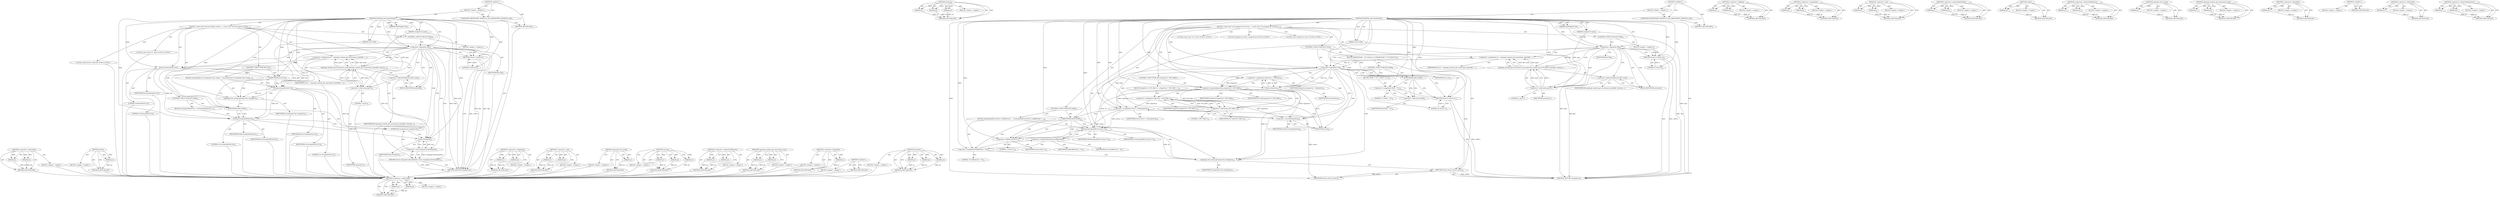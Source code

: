 digraph "memset" {
vulnerable_128 [label=<(METHOD,&lt;operator&gt;.subtraction)>];
vulnerable_129 [label=<(PARAM,p1)>];
vulnerable_130 [label=<(PARAM,p2)>];
vulnerable_131 [label=<(BLOCK,&lt;empty&gt;,&lt;empty&gt;)>];
vulnerable_132 [label=<(METHOD_RETURN,ANY)>];
vulnerable_151 [label=<(METHOD,memcpy)>];
vulnerable_152 [label=<(PARAM,p1)>];
vulnerable_153 [label=<(PARAM,p2)>];
vulnerable_154 [label=<(PARAM,p3)>];
vulnerable_155 [label=<(BLOCK,&lt;empty&gt;,&lt;empty&gt;)>];
vulnerable_156 [label=<(METHOD_RETURN,ANY)>];
vulnerable_6 [label=<(METHOD,&lt;global&gt;)<SUB>1</SUB>>];
vulnerable_7 [label=<(BLOCK,&lt;empty&gt;,&lt;empty&gt;)<SUB>1</SUB>>];
vulnerable_8 [label=<(UNKNOWN,LIBOPENMPT_MODPLUG_API,LIBOPENMPT_MODPLUG_API)<SUB>1</SUB>>];
vulnerable_9 [label=<(METHOD,ModPlug_InstrumentName)<SUB>1</SUB>>];
vulnerable_10 [label=<(PARAM,ModPlugFile* file)<SUB>1</SUB>>];
vulnerable_11 [label=<(PARAM,unsigned int qual)<SUB>1</SUB>>];
vulnerable_12 [label=<(PARAM,char* buff)<SUB>1</SUB>>];
vulnerable_13 [label=<(BLOCK,{
 	const char* str;
	unsigned int retval;
	siz...,{
 	const char* str;
	unsigned int retval;
	siz...)<SUB>2</SUB>>];
vulnerable_14 [label="<(LOCAL,const char* str: char*)<SUB>3</SUB>>"];
vulnerable_15 [label="<(LOCAL,unsigned int retval: unsigned int)<SUB>4</SUB>>"];
vulnerable_16 [label="<(LOCAL,size_t tmpretval: size_t)<SUB>5</SUB>>"];
vulnerable_17 [label=<(CONTROL_STRUCTURE,IF,if (!file))<SUB>6</SUB>>];
vulnerable_18 [label=<(&lt;operator&gt;.logicalNot,!file)<SUB>6</SUB>>];
vulnerable_19 [label=<(IDENTIFIER,file,!file)<SUB>6</SUB>>];
vulnerable_20 [label=<(BLOCK,&lt;empty&gt;,&lt;empty&gt;)<SUB>6</SUB>>];
vulnerable_21 [label=<(RETURN,return 0;,return 0;)<SUB>6</SUB>>];
vulnerable_22 [label=<(LITERAL,0,return 0;)<SUB>6</SUB>>];
vulnerable_23 [label=<(&lt;operator&gt;.assignment,str = openmpt_module_get_instrument_name(file-&gt;...)<SUB>7</SUB>>];
vulnerable_24 [label=<(IDENTIFIER,str,str = openmpt_module_get_instrument_name(file-&gt;...)<SUB>7</SUB>>];
vulnerable_25 [label=<(openmpt_module_get_instrument_name,openmpt_module_get_instrument_name(file-&gt;mod,qu...)<SUB>7</SUB>>];
vulnerable_26 [label=<(&lt;operator&gt;.indirectFieldAccess,file-&gt;mod)<SUB>7</SUB>>];
vulnerable_27 [label=<(IDENTIFIER,file,openmpt_module_get_instrument_name(file-&gt;mod,qu...)<SUB>7</SUB>>];
vulnerable_28 [label=<(FIELD_IDENTIFIER,mod,mod)<SUB>7</SUB>>];
vulnerable_29 [label=<(&lt;operator&gt;.subtraction,qual-1)<SUB>7</SUB>>];
vulnerable_30 [label=<(IDENTIFIER,qual,qual-1)<SUB>7</SUB>>];
vulnerable_31 [label=<(LITERAL,1,qual-1)<SUB>7</SUB>>];
vulnerable_32 [label=<(CONTROL_STRUCTURE,IF,if (!str))<SUB>8</SUB>>];
vulnerable_33 [label=<(&lt;operator&gt;.logicalNot,!str)<SUB>8</SUB>>];
vulnerable_34 [label=<(IDENTIFIER,str,!str)<SUB>8</SUB>>];
vulnerable_35 [label=<(BLOCK,{
		if(buff){
			*buff = '\0';
		}
		return 0;
	},{
		if(buff){
			*buff = '\0';
		}
		return 0;
	})<SUB>8</SUB>>];
vulnerable_36 [label=<(CONTROL_STRUCTURE,IF,if (buff))<SUB>9</SUB>>];
vulnerable_37 [label=<(IDENTIFIER,buff,if (buff))<SUB>9</SUB>>];
vulnerable_38 [label=<(BLOCK,{
			*buff = '\0';
		},{
			*buff = '\0';
		})<SUB>9</SUB>>];
vulnerable_39 [label=<(&lt;operator&gt;.assignment,*buff = '\0')<SUB>10</SUB>>];
vulnerable_40 [label=<(&lt;operator&gt;.indirection,*buff)<SUB>10</SUB>>];
vulnerable_41 [label=<(IDENTIFIER,buff,*buff = '\0')<SUB>10</SUB>>];
vulnerable_42 [label=<(LITERAL,'\0',*buff = '\0')<SUB>10</SUB>>];
vulnerable_43 [label=<(RETURN,return 0;,return 0;)<SUB>12</SUB>>];
vulnerable_44 [label=<(LITERAL,0,return 0;)<SUB>12</SUB>>];
vulnerable_45 [label=<(&lt;operator&gt;.assignment,tmpretval = strlen(str))<SUB>14</SUB>>];
vulnerable_46 [label=<(IDENTIFIER,tmpretval,tmpretval = strlen(str))<SUB>14</SUB>>];
vulnerable_47 [label=<(strlen,strlen(str))<SUB>14</SUB>>];
vulnerable_48 [label=<(IDENTIFIER,str,strlen(str))<SUB>14</SUB>>];
vulnerable_49 [label=<(CONTROL_STRUCTURE,IF,if (tmpretval&gt;=INT_MAX))<SUB>15</SUB>>];
vulnerable_50 [label=<(&lt;operator&gt;.greaterEqualsThan,tmpretval&gt;=INT_MAX)<SUB>15</SUB>>];
vulnerable_51 [label=<(IDENTIFIER,tmpretval,tmpretval&gt;=INT_MAX)<SUB>15</SUB>>];
vulnerable_52 [label=<(IDENTIFIER,INT_MAX,tmpretval&gt;=INT_MAX)<SUB>15</SUB>>];
vulnerable_53 [label=<(BLOCK,{
		tmpretval = INT_MAX-1;
 	},{
		tmpretval = INT_MAX-1;
 	})<SUB>15</SUB>>];
vulnerable_54 [label=<(&lt;operator&gt;.assignment,tmpretval = INT_MAX-1)<SUB>16</SUB>>];
vulnerable_55 [label=<(IDENTIFIER,tmpretval,tmpretval = INT_MAX-1)<SUB>16</SUB>>];
vulnerable_56 [label=<(&lt;operator&gt;.subtraction,INT_MAX-1)<SUB>16</SUB>>];
vulnerable_57 [label=<(IDENTIFIER,INT_MAX,INT_MAX-1)<SUB>16</SUB>>];
vulnerable_58 [label=<(LITERAL,1,INT_MAX-1)<SUB>16</SUB>>];
vulnerable_59 [label=<(&lt;operator&gt;.assignment,retval = (int)tmpretval)<SUB>18</SUB>>];
vulnerable_60 [label=<(IDENTIFIER,retval,retval = (int)tmpretval)<SUB>18</SUB>>];
vulnerable_61 [label=<(&lt;operator&gt;.cast,(int)tmpretval)<SUB>18</SUB>>];
vulnerable_62 [label=<(UNKNOWN,int,int)<SUB>18</SUB>>];
vulnerable_63 [label=<(IDENTIFIER,tmpretval,(int)tmpretval)<SUB>18</SUB>>];
vulnerable_64 [label=<(CONTROL_STRUCTURE,IF,if (buff))<SUB>19</SUB>>];
vulnerable_65 [label=<(IDENTIFIER,buff,if (buff))<SUB>19</SUB>>];
vulnerable_66 [label=<(BLOCK,{
		memcpy(buff,str,retval+1);
		buff[retval] =...,{
		memcpy(buff,str,retval+1);
		buff[retval] =...)<SUB>19</SUB>>];
vulnerable_67 [label=<(memcpy,memcpy(buff,str,retval+1))<SUB>20</SUB>>];
vulnerable_68 [label=<(IDENTIFIER,buff,memcpy(buff,str,retval+1))<SUB>20</SUB>>];
vulnerable_69 [label=<(IDENTIFIER,str,memcpy(buff,str,retval+1))<SUB>20</SUB>>];
vulnerable_70 [label=<(&lt;operator&gt;.addition,retval+1)<SUB>20</SUB>>];
vulnerable_71 [label=<(IDENTIFIER,retval,retval+1)<SUB>20</SUB>>];
vulnerable_72 [label=<(LITERAL,1,retval+1)<SUB>20</SUB>>];
vulnerable_73 [label=<(&lt;operator&gt;.assignment,buff[retval] = '\0')<SUB>21</SUB>>];
vulnerable_74 [label=<(&lt;operator&gt;.indirectIndexAccess,buff[retval])<SUB>21</SUB>>];
vulnerable_75 [label=<(IDENTIFIER,buff,buff[retval] = '\0')<SUB>21</SUB>>];
vulnerable_76 [label=<(IDENTIFIER,retval,buff[retval] = '\0')<SUB>21</SUB>>];
vulnerable_77 [label=<(LITERAL,'\0',buff[retval] = '\0')<SUB>21</SUB>>];
vulnerable_78 [label=<(openmpt_free_string,openmpt_free_string(str))<SUB>23</SUB>>];
vulnerable_79 [label=<(IDENTIFIER,str,openmpt_free_string(str))<SUB>23</SUB>>];
vulnerable_80 [label=<(RETURN,return retval;,return retval;)<SUB>24</SUB>>];
vulnerable_81 [label=<(IDENTIFIER,retval,return retval;)<SUB>24</SUB>>];
vulnerable_82 [label=<(METHOD_RETURN,unsigned int)<SUB>1</SUB>>];
vulnerable_84 [label=<(METHOD_RETURN,ANY)<SUB>1</SUB>>];
vulnerable_157 [label=<(METHOD,&lt;operator&gt;.addition)>];
vulnerable_158 [label=<(PARAM,p1)>];
vulnerable_159 [label=<(PARAM,p2)>];
vulnerable_160 [label=<(BLOCK,&lt;empty&gt;,&lt;empty&gt;)>];
vulnerable_161 [label=<(METHOD_RETURN,ANY)>];
vulnerable_113 [label=<(METHOD,&lt;operator&gt;.assignment)>];
vulnerable_114 [label=<(PARAM,p1)>];
vulnerable_115 [label=<(PARAM,p2)>];
vulnerable_116 [label=<(BLOCK,&lt;empty&gt;,&lt;empty&gt;)>];
vulnerable_117 [label=<(METHOD_RETURN,ANY)>];
vulnerable_146 [label=<(METHOD,&lt;operator&gt;.cast)>];
vulnerable_147 [label=<(PARAM,p1)>];
vulnerable_148 [label=<(PARAM,p2)>];
vulnerable_149 [label=<(BLOCK,&lt;empty&gt;,&lt;empty&gt;)>];
vulnerable_150 [label=<(METHOD_RETURN,ANY)>];
vulnerable_141 [label=<(METHOD,&lt;operator&gt;.greaterEqualsThan)>];
vulnerable_142 [label=<(PARAM,p1)>];
vulnerable_143 [label=<(PARAM,p2)>];
vulnerable_144 [label=<(BLOCK,&lt;empty&gt;,&lt;empty&gt;)>];
vulnerable_145 [label=<(METHOD_RETURN,ANY)>];
vulnerable_137 [label=<(METHOD,strlen)>];
vulnerable_138 [label=<(PARAM,p1)>];
vulnerable_139 [label=<(BLOCK,&lt;empty&gt;,&lt;empty&gt;)>];
vulnerable_140 [label=<(METHOD_RETURN,ANY)>];
vulnerable_123 [label=<(METHOD,&lt;operator&gt;.indirectFieldAccess)>];
vulnerable_124 [label=<(PARAM,p1)>];
vulnerable_125 [label=<(PARAM,p2)>];
vulnerable_126 [label=<(BLOCK,&lt;empty&gt;,&lt;empty&gt;)>];
vulnerable_127 [label=<(METHOD_RETURN,ANY)>];
vulnerable_167 [label=<(METHOD,openmpt_free_string)>];
vulnerable_168 [label=<(PARAM,p1)>];
vulnerable_169 [label=<(BLOCK,&lt;empty&gt;,&lt;empty&gt;)>];
vulnerable_170 [label=<(METHOD_RETURN,ANY)>];
vulnerable_118 [label=<(METHOD,openmpt_module_get_instrument_name)>];
vulnerable_119 [label=<(PARAM,p1)>];
vulnerable_120 [label=<(PARAM,p2)>];
vulnerable_121 [label=<(BLOCK,&lt;empty&gt;,&lt;empty&gt;)>];
vulnerable_122 [label=<(METHOD_RETURN,ANY)>];
vulnerable_109 [label=<(METHOD,&lt;operator&gt;.logicalNot)>];
vulnerable_110 [label=<(PARAM,p1)>];
vulnerable_111 [label=<(BLOCK,&lt;empty&gt;,&lt;empty&gt;)>];
vulnerable_112 [label=<(METHOD_RETURN,ANY)>];
vulnerable_103 [label=<(METHOD,&lt;global&gt;)<SUB>1</SUB>>];
vulnerable_104 [label=<(BLOCK,&lt;empty&gt;,&lt;empty&gt;)>];
vulnerable_105 [label=<(METHOD_RETURN,ANY)>];
vulnerable_133 [label=<(METHOD,&lt;operator&gt;.indirection)>];
vulnerable_134 [label=<(PARAM,p1)>];
vulnerable_135 [label=<(BLOCK,&lt;empty&gt;,&lt;empty&gt;)>];
vulnerable_136 [label=<(METHOD_RETURN,ANY)>];
vulnerable_162 [label=<(METHOD,&lt;operator&gt;.indirectIndexAccess)>];
vulnerable_163 [label=<(PARAM,p1)>];
vulnerable_164 [label=<(PARAM,p2)>];
vulnerable_165 [label=<(BLOCK,&lt;empty&gt;,&lt;empty&gt;)>];
vulnerable_166 [label=<(METHOD_RETURN,ANY)>];
fixed_100 [label=<(METHOD,&lt;operator&gt;.subtraction)>];
fixed_101 [label=<(PARAM,p1)>];
fixed_102 [label=<(PARAM,p2)>];
fixed_103 [label=<(BLOCK,&lt;empty&gt;,&lt;empty&gt;)>];
fixed_104 [label=<(METHOD_RETURN,ANY)>];
fixed_126 [label=<(METHOD,strlen)>];
fixed_127 [label=<(PARAM,p1)>];
fixed_128 [label=<(BLOCK,&lt;empty&gt;,&lt;empty&gt;)>];
fixed_129 [label=<(METHOD_RETURN,ANY)>];
fixed_6 [label=<(METHOD,&lt;global&gt;)<SUB>1</SUB>>];
fixed_7 [label=<(BLOCK,&lt;empty&gt;,&lt;empty&gt;)<SUB>1</SUB>>];
fixed_8 [label=<(UNKNOWN,LIBOPENMPT_MODPLUG_API,LIBOPENMPT_MODPLUG_API)<SUB>1</SUB>>];
fixed_9 [label=<(METHOD,ModPlug_InstrumentName)<SUB>1</SUB>>];
fixed_10 [label=<(PARAM,ModPlugFile* file)<SUB>1</SUB>>];
fixed_11 [label=<(PARAM,unsigned int qual)<SUB>1</SUB>>];
fixed_12 [label=<(PARAM,char* buff)<SUB>1</SUB>>];
fixed_13 [label=<(BLOCK,{
 	const char* str;
	char buf[32];
 	if(!file)...,{
 	const char* str;
	char buf[32];
 	if(!file)...)<SUB>2</SUB>>];
fixed_14 [label="<(LOCAL,const char* str: char*)<SUB>3</SUB>>"];
fixed_15 [label="<(LOCAL,char[32] buf: char[32])<SUB>4</SUB>>"];
fixed_16 [label=<(CONTROL_STRUCTURE,IF,if (!file))<SUB>5</SUB>>];
fixed_17 [label=<(&lt;operator&gt;.logicalNot,!file)<SUB>5</SUB>>];
fixed_18 [label=<(IDENTIFIER,file,!file)<SUB>5</SUB>>];
fixed_19 [label=<(BLOCK,&lt;empty&gt;,&lt;empty&gt;)<SUB>5</SUB>>];
fixed_20 [label=<(RETURN,return 0;,return 0;)<SUB>5</SUB>>];
fixed_21 [label=<(LITERAL,0,return 0;)<SUB>5</SUB>>];
fixed_22 [label=<(&lt;operator&gt;.assignment,str = openmpt_module_get_instrument_name(file-&gt;...)<SUB>6</SUB>>];
fixed_23 [label=<(IDENTIFIER,str,str = openmpt_module_get_instrument_name(file-&gt;...)<SUB>6</SUB>>];
fixed_24 [label=<(openmpt_module_get_instrument_name,openmpt_module_get_instrument_name(file-&gt;mod,qu...)<SUB>6</SUB>>];
fixed_25 [label=<(&lt;operator&gt;.indirectFieldAccess,file-&gt;mod)<SUB>6</SUB>>];
fixed_26 [label=<(IDENTIFIER,file,openmpt_module_get_instrument_name(file-&gt;mod,qu...)<SUB>6</SUB>>];
fixed_27 [label=<(FIELD_IDENTIFIER,mod,mod)<SUB>6</SUB>>];
fixed_28 [label=<(&lt;operator&gt;.subtraction,qual-1)<SUB>6</SUB>>];
fixed_29 [label=<(IDENTIFIER,qual,qual-1)<SUB>6</SUB>>];
fixed_30 [label=<(LITERAL,1,qual-1)<SUB>6</SUB>>];
fixed_31 [label=<(memset,memset(buf,0,32))<SUB>7</SUB>>];
fixed_32 [label=<(IDENTIFIER,buf,memset(buf,0,32))<SUB>7</SUB>>];
fixed_33 [label=<(LITERAL,0,memset(buf,0,32))<SUB>7</SUB>>];
fixed_34 [label=<(LITERAL,32,memset(buf,0,32))<SUB>7</SUB>>];
fixed_35 [label=<(CONTROL_STRUCTURE,IF,if (str))<SUB>8</SUB>>];
fixed_36 [label=<(IDENTIFIER,str,if (str))<SUB>8</SUB>>];
fixed_37 [label=<(BLOCK,{
		strncpy(buf,str,31);
		openmpt_free_string(...,{
		strncpy(buf,str,31);
		openmpt_free_string(...)<SUB>8</SUB>>];
fixed_38 [label=<(strncpy,strncpy(buf,str,31))<SUB>9</SUB>>];
fixed_39 [label=<(IDENTIFIER,buf,strncpy(buf,str,31))<SUB>9</SUB>>];
fixed_40 [label=<(IDENTIFIER,str,strncpy(buf,str,31))<SUB>9</SUB>>];
fixed_41 [label=<(LITERAL,31,strncpy(buf,str,31))<SUB>9</SUB>>];
fixed_42 [label=<(openmpt_free_string,openmpt_free_string(str))<SUB>10</SUB>>];
fixed_43 [label=<(IDENTIFIER,str,openmpt_free_string(str))<SUB>10</SUB>>];
fixed_44 [label=<(CONTROL_STRUCTURE,IF,if (buff))<SUB>12</SUB>>];
fixed_45 [label=<(IDENTIFIER,buff,if (buff))<SUB>12</SUB>>];
fixed_46 [label=<(BLOCK,{
		strncpy(buff,buf,32);
 	},{
		strncpy(buff,buf,32);
 	})<SUB>12</SUB>>];
fixed_47 [label=<(strncpy,strncpy(buff,buf,32))<SUB>13</SUB>>];
fixed_48 [label=<(IDENTIFIER,buff,strncpy(buff,buf,32))<SUB>13</SUB>>];
fixed_49 [label=<(IDENTIFIER,buf,strncpy(buff,buf,32))<SUB>13</SUB>>];
fixed_50 [label=<(LITERAL,32,strncpy(buff,buf,32))<SUB>13</SUB>>];
fixed_51 [label=<(RETURN,return (unsigned int)strlen(buf);,return (unsigned int)strlen(buf);)<SUB>15</SUB>>];
fixed_52 [label=<(&lt;operator&gt;.cast,(unsigned int)strlen(buf))<SUB>15</SUB>>];
fixed_53 [label=<(UNKNOWN,unsigned int,unsigned int)<SUB>15</SUB>>];
fixed_54 [label=<(strlen,strlen(buf))<SUB>15</SUB>>];
fixed_55 [label=<(IDENTIFIER,buf,strlen(buf))<SUB>15</SUB>>];
fixed_56 [label=<(METHOD_RETURN,unsigned int)<SUB>1</SUB>>];
fixed_58 [label=<(METHOD_RETURN,ANY)<SUB>1</SUB>>];
fixed_85 [label=<(METHOD,&lt;operator&gt;.assignment)>];
fixed_86 [label=<(PARAM,p1)>];
fixed_87 [label=<(PARAM,p2)>];
fixed_88 [label=<(BLOCK,&lt;empty&gt;,&lt;empty&gt;)>];
fixed_89 [label=<(METHOD_RETURN,ANY)>];
fixed_121 [label=<(METHOD,&lt;operator&gt;.cast)>];
fixed_122 [label=<(PARAM,p1)>];
fixed_123 [label=<(PARAM,p2)>];
fixed_124 [label=<(BLOCK,&lt;empty&gt;,&lt;empty&gt;)>];
fixed_125 [label=<(METHOD_RETURN,ANY)>];
fixed_117 [label=<(METHOD,openmpt_free_string)>];
fixed_118 [label=<(PARAM,p1)>];
fixed_119 [label=<(BLOCK,&lt;empty&gt;,&lt;empty&gt;)>];
fixed_120 [label=<(METHOD_RETURN,ANY)>];
fixed_111 [label=<(METHOD,strncpy)>];
fixed_112 [label=<(PARAM,p1)>];
fixed_113 [label=<(PARAM,p2)>];
fixed_114 [label=<(PARAM,p3)>];
fixed_115 [label=<(BLOCK,&lt;empty&gt;,&lt;empty&gt;)>];
fixed_116 [label=<(METHOD_RETURN,ANY)>];
fixed_95 [label=<(METHOD,&lt;operator&gt;.indirectFieldAccess)>];
fixed_96 [label=<(PARAM,p1)>];
fixed_97 [label=<(PARAM,p2)>];
fixed_98 [label=<(BLOCK,&lt;empty&gt;,&lt;empty&gt;)>];
fixed_99 [label=<(METHOD_RETURN,ANY)>];
fixed_90 [label=<(METHOD,openmpt_module_get_instrument_name)>];
fixed_91 [label=<(PARAM,p1)>];
fixed_92 [label=<(PARAM,p2)>];
fixed_93 [label=<(BLOCK,&lt;empty&gt;,&lt;empty&gt;)>];
fixed_94 [label=<(METHOD_RETURN,ANY)>];
fixed_81 [label=<(METHOD,&lt;operator&gt;.logicalNot)>];
fixed_82 [label=<(PARAM,p1)>];
fixed_83 [label=<(BLOCK,&lt;empty&gt;,&lt;empty&gt;)>];
fixed_84 [label=<(METHOD_RETURN,ANY)>];
fixed_75 [label=<(METHOD,&lt;global&gt;)<SUB>1</SUB>>];
fixed_76 [label=<(BLOCK,&lt;empty&gt;,&lt;empty&gt;)>];
fixed_77 [label=<(METHOD_RETURN,ANY)>];
fixed_105 [label=<(METHOD,memset)>];
fixed_106 [label=<(PARAM,p1)>];
fixed_107 [label=<(PARAM,p2)>];
fixed_108 [label=<(PARAM,p3)>];
fixed_109 [label=<(BLOCK,&lt;empty&gt;,&lt;empty&gt;)>];
fixed_110 [label=<(METHOD_RETURN,ANY)>];
vulnerable_128 -> vulnerable_129  [key=0, label="AST: "];
vulnerable_128 -> vulnerable_129  [key=1, label="DDG: "];
vulnerable_128 -> vulnerable_131  [key=0, label="AST: "];
vulnerable_128 -> vulnerable_130  [key=0, label="AST: "];
vulnerable_128 -> vulnerable_130  [key=1, label="DDG: "];
vulnerable_128 -> vulnerable_132  [key=0, label="AST: "];
vulnerable_128 -> vulnerable_132  [key=1, label="CFG: "];
vulnerable_129 -> vulnerable_132  [key=0, label="DDG: p1"];
vulnerable_130 -> vulnerable_132  [key=0, label="DDG: p2"];
vulnerable_151 -> vulnerable_152  [key=0, label="AST: "];
vulnerable_151 -> vulnerable_152  [key=1, label="DDG: "];
vulnerable_151 -> vulnerable_155  [key=0, label="AST: "];
vulnerable_151 -> vulnerable_153  [key=0, label="AST: "];
vulnerable_151 -> vulnerable_153  [key=1, label="DDG: "];
vulnerable_151 -> vulnerable_156  [key=0, label="AST: "];
vulnerable_151 -> vulnerable_156  [key=1, label="CFG: "];
vulnerable_151 -> vulnerable_154  [key=0, label="AST: "];
vulnerable_151 -> vulnerable_154  [key=1, label="DDG: "];
vulnerable_152 -> vulnerable_156  [key=0, label="DDG: p1"];
vulnerable_153 -> vulnerable_156  [key=0, label="DDG: p2"];
vulnerable_154 -> vulnerable_156  [key=0, label="DDG: p3"];
vulnerable_6 -> vulnerable_7  [key=0, label="AST: "];
vulnerable_6 -> vulnerable_84  [key=0, label="AST: "];
vulnerable_6 -> vulnerable_8  [key=0, label="CFG: "];
vulnerable_7 -> vulnerable_8  [key=0, label="AST: "];
vulnerable_7 -> vulnerable_9  [key=0, label="AST: "];
vulnerable_8 -> vulnerable_84  [key=0, label="CFG: "];
vulnerable_9 -> vulnerable_10  [key=0, label="AST: "];
vulnerable_9 -> vulnerable_10  [key=1, label="DDG: "];
vulnerable_9 -> vulnerable_11  [key=0, label="AST: "];
vulnerable_9 -> vulnerable_11  [key=1, label="DDG: "];
vulnerable_9 -> vulnerable_12  [key=0, label="AST: "];
vulnerable_9 -> vulnerable_12  [key=1, label="DDG: "];
vulnerable_9 -> vulnerable_13  [key=0, label="AST: "];
vulnerable_9 -> vulnerable_82  [key=0, label="AST: "];
vulnerable_9 -> vulnerable_18  [key=0, label="CFG: "];
vulnerable_9 -> vulnerable_18  [key=1, label="DDG: "];
vulnerable_9 -> vulnerable_59  [key=0, label="DDG: "];
vulnerable_9 -> vulnerable_65  [key=0, label="DDG: "];
vulnerable_9 -> vulnerable_78  [key=0, label="DDG: "];
vulnerable_9 -> vulnerable_81  [key=0, label="DDG: "];
vulnerable_9 -> vulnerable_21  [key=0, label="DDG: "];
vulnerable_9 -> vulnerable_33  [key=0, label="DDG: "];
vulnerable_9 -> vulnerable_43  [key=0, label="DDG: "];
vulnerable_9 -> vulnerable_47  [key=0, label="DDG: "];
vulnerable_9 -> vulnerable_50  [key=0, label="DDG: "];
vulnerable_9 -> vulnerable_61  [key=0, label="DDG: "];
vulnerable_9 -> vulnerable_73  [key=0, label="DDG: "];
vulnerable_9 -> vulnerable_22  [key=0, label="DDG: "];
vulnerable_9 -> vulnerable_29  [key=0, label="DDG: "];
vulnerable_9 -> vulnerable_37  [key=0, label="DDG: "];
vulnerable_9 -> vulnerable_44  [key=0, label="DDG: "];
vulnerable_9 -> vulnerable_67  [key=0, label="DDG: "];
vulnerable_9 -> vulnerable_39  [key=0, label="DDG: "];
vulnerable_9 -> vulnerable_56  [key=0, label="DDG: "];
vulnerable_9 -> vulnerable_70  [key=0, label="DDG: "];
vulnerable_10 -> vulnerable_18  [key=0, label="DDG: file"];
vulnerable_11 -> vulnerable_82  [key=0, label="DDG: qual"];
vulnerable_11 -> vulnerable_29  [key=0, label="DDG: qual"];
vulnerable_12 -> vulnerable_82  [key=0, label="DDG: buff"];
vulnerable_12 -> vulnerable_67  [key=0, label="DDG: buff"];
vulnerable_13 -> vulnerable_14  [key=0, label="AST: "];
vulnerable_13 -> vulnerable_15  [key=0, label="AST: "];
vulnerable_13 -> vulnerable_16  [key=0, label="AST: "];
vulnerable_13 -> vulnerable_17  [key=0, label="AST: "];
vulnerable_13 -> vulnerable_23  [key=0, label="AST: "];
vulnerable_13 -> vulnerable_32  [key=0, label="AST: "];
vulnerable_13 -> vulnerable_45  [key=0, label="AST: "];
vulnerable_13 -> vulnerable_49  [key=0, label="AST: "];
vulnerable_13 -> vulnerable_59  [key=0, label="AST: "];
vulnerable_13 -> vulnerable_64  [key=0, label="AST: "];
vulnerable_13 -> vulnerable_78  [key=0, label="AST: "];
vulnerable_13 -> vulnerable_80  [key=0, label="AST: "];
vulnerable_17 -> vulnerable_18  [key=0, label="AST: "];
vulnerable_17 -> vulnerable_20  [key=0, label="AST: "];
vulnerable_18 -> vulnerable_19  [key=0, label="AST: "];
vulnerable_18 -> vulnerable_21  [key=0, label="CFG: "];
vulnerable_18 -> vulnerable_21  [key=1, label="CDG: "];
vulnerable_18 -> vulnerable_28  [key=0, label="CFG: "];
vulnerable_18 -> vulnerable_28  [key=1, label="CDG: "];
vulnerable_18 -> vulnerable_82  [key=0, label="DDG: file"];
vulnerable_18 -> vulnerable_82  [key=1, label="DDG: !file"];
vulnerable_18 -> vulnerable_25  [key=0, label="DDG: file"];
vulnerable_18 -> vulnerable_25  [key=1, label="CDG: "];
vulnerable_18 -> vulnerable_26  [key=0, label="CDG: "];
vulnerable_18 -> vulnerable_29  [key=0, label="CDG: "];
vulnerable_18 -> vulnerable_33  [key=0, label="CDG: "];
vulnerable_18 -> vulnerable_23  [key=0, label="CDG: "];
vulnerable_20 -> vulnerable_21  [key=0, label="AST: "];
vulnerable_21 -> vulnerable_22  [key=0, label="AST: "];
vulnerable_21 -> vulnerable_82  [key=0, label="CFG: "];
vulnerable_21 -> vulnerable_82  [key=1, label="DDG: &lt;RET&gt;"];
vulnerable_22 -> vulnerable_21  [key=0, label="DDG: 0"];
vulnerable_23 -> vulnerable_24  [key=0, label="AST: "];
vulnerable_23 -> vulnerable_25  [key=0, label="AST: "];
vulnerable_23 -> vulnerable_33  [key=0, label="CFG: "];
vulnerable_23 -> vulnerable_33  [key=1, label="DDG: str"];
vulnerable_25 -> vulnerable_26  [key=0, label="AST: "];
vulnerable_25 -> vulnerable_29  [key=0, label="AST: "];
vulnerable_25 -> vulnerable_23  [key=0, label="CFG: "];
vulnerable_25 -> vulnerable_23  [key=1, label="DDG: file-&gt;mod"];
vulnerable_25 -> vulnerable_23  [key=2, label="DDG: qual-1"];
vulnerable_26 -> vulnerable_27  [key=0, label="AST: "];
vulnerable_26 -> vulnerable_28  [key=0, label="AST: "];
vulnerable_26 -> vulnerable_29  [key=0, label="CFG: "];
vulnerable_28 -> vulnerable_26  [key=0, label="CFG: "];
vulnerable_29 -> vulnerable_30  [key=0, label="AST: "];
vulnerable_29 -> vulnerable_31  [key=0, label="AST: "];
vulnerable_29 -> vulnerable_25  [key=0, label="CFG: "];
vulnerable_29 -> vulnerable_25  [key=1, label="DDG: qual"];
vulnerable_29 -> vulnerable_25  [key=2, label="DDG: 1"];
vulnerable_32 -> vulnerable_33  [key=0, label="AST: "];
vulnerable_32 -> vulnerable_35  [key=0, label="AST: "];
vulnerable_33 -> vulnerable_34  [key=0, label="AST: "];
vulnerable_33 -> vulnerable_37  [key=0, label="CFG: "];
vulnerable_33 -> vulnerable_37  [key=1, label="CDG: "];
vulnerable_33 -> vulnerable_47  [key=0, label="CFG: "];
vulnerable_33 -> vulnerable_47  [key=1, label="DDG: str"];
vulnerable_33 -> vulnerable_47  [key=2, label="CDG: "];
vulnerable_33 -> vulnerable_45  [key=0, label="CDG: "];
vulnerable_33 -> vulnerable_65  [key=0, label="CDG: "];
vulnerable_33 -> vulnerable_50  [key=0, label="CDG: "];
vulnerable_33 -> vulnerable_59  [key=0, label="CDG: "];
vulnerable_33 -> vulnerable_43  [key=0, label="CDG: "];
vulnerable_33 -> vulnerable_80  [key=0, label="CDG: "];
vulnerable_33 -> vulnerable_61  [key=0, label="CDG: "];
vulnerable_33 -> vulnerable_78  [key=0, label="CDG: "];
vulnerable_33 -> vulnerable_62  [key=0, label="CDG: "];
vulnerable_35 -> vulnerable_36  [key=0, label="AST: "];
vulnerable_35 -> vulnerable_43  [key=0, label="AST: "];
vulnerable_36 -> vulnerable_37  [key=0, label="AST: "];
vulnerable_36 -> vulnerable_38  [key=0, label="AST: "];
vulnerable_37 -> vulnerable_40  [key=0, label="CFG: "];
vulnerable_37 -> vulnerable_40  [key=1, label="CDG: "];
vulnerable_37 -> vulnerable_43  [key=0, label="CFG: "];
vulnerable_37 -> vulnerable_39  [key=0, label="CDG: "];
vulnerable_38 -> vulnerable_39  [key=0, label="AST: "];
vulnerable_39 -> vulnerable_40  [key=0, label="AST: "];
vulnerable_39 -> vulnerable_42  [key=0, label="AST: "];
vulnerable_39 -> vulnerable_43  [key=0, label="CFG: "];
vulnerable_40 -> vulnerable_41  [key=0, label="AST: "];
vulnerable_40 -> vulnerable_39  [key=0, label="CFG: "];
vulnerable_43 -> vulnerable_44  [key=0, label="AST: "];
vulnerable_43 -> vulnerable_82  [key=0, label="CFG: "];
vulnerable_43 -> vulnerable_82  [key=1, label="DDG: &lt;RET&gt;"];
vulnerable_44 -> vulnerable_43  [key=0, label="DDG: 0"];
vulnerable_45 -> vulnerable_46  [key=0, label="AST: "];
vulnerable_45 -> vulnerable_47  [key=0, label="AST: "];
vulnerable_45 -> vulnerable_50  [key=0, label="CFG: "];
vulnerable_45 -> vulnerable_50  [key=1, label="DDG: tmpretval"];
vulnerable_47 -> vulnerable_48  [key=0, label="AST: "];
vulnerable_47 -> vulnerable_45  [key=0, label="CFG: "];
vulnerable_47 -> vulnerable_45  [key=1, label="DDG: str"];
vulnerable_47 -> vulnerable_78  [key=0, label="DDG: str"];
vulnerable_47 -> vulnerable_67  [key=0, label="DDG: str"];
vulnerable_49 -> vulnerable_50  [key=0, label="AST: "];
vulnerable_49 -> vulnerable_53  [key=0, label="AST: "];
vulnerable_50 -> vulnerable_51  [key=0, label="AST: "];
vulnerable_50 -> vulnerable_52  [key=0, label="AST: "];
vulnerable_50 -> vulnerable_56  [key=0, label="CFG: "];
vulnerable_50 -> vulnerable_56  [key=1, label="DDG: INT_MAX"];
vulnerable_50 -> vulnerable_56  [key=2, label="CDG: "];
vulnerable_50 -> vulnerable_62  [key=0, label="CFG: "];
vulnerable_50 -> vulnerable_59  [key=0, label="DDG: tmpretval"];
vulnerable_50 -> vulnerable_61  [key=0, label="DDG: tmpretval"];
vulnerable_50 -> vulnerable_54  [key=0, label="CDG: "];
vulnerable_53 -> vulnerable_54  [key=0, label="AST: "];
vulnerable_54 -> vulnerable_55  [key=0, label="AST: "];
vulnerable_54 -> vulnerable_56  [key=0, label="AST: "];
vulnerable_54 -> vulnerable_62  [key=0, label="CFG: "];
vulnerable_54 -> vulnerable_59  [key=0, label="DDG: tmpretval"];
vulnerable_54 -> vulnerable_61  [key=0, label="DDG: tmpretval"];
vulnerable_56 -> vulnerable_57  [key=0, label="AST: "];
vulnerable_56 -> vulnerable_58  [key=0, label="AST: "];
vulnerable_56 -> vulnerable_54  [key=0, label="CFG: "];
vulnerable_56 -> vulnerable_54  [key=1, label="DDG: INT_MAX"];
vulnerable_56 -> vulnerable_54  [key=2, label="DDG: 1"];
vulnerable_59 -> vulnerable_60  [key=0, label="AST: "];
vulnerable_59 -> vulnerable_61  [key=0, label="AST: "];
vulnerable_59 -> vulnerable_65  [key=0, label="CFG: "];
vulnerable_59 -> vulnerable_81  [key=0, label="DDG: retval"];
vulnerable_59 -> vulnerable_67  [key=0, label="DDG: retval"];
vulnerable_59 -> vulnerable_70  [key=0, label="DDG: retval"];
vulnerable_61 -> vulnerable_62  [key=0, label="AST: "];
vulnerable_61 -> vulnerable_63  [key=0, label="AST: "];
vulnerable_61 -> vulnerable_59  [key=0, label="CFG: "];
vulnerable_62 -> vulnerable_61  [key=0, label="CFG: "];
vulnerable_64 -> vulnerable_65  [key=0, label="AST: "];
vulnerable_64 -> vulnerable_66  [key=0, label="AST: "];
vulnerable_65 -> vulnerable_70  [key=0, label="CFG: "];
vulnerable_65 -> vulnerable_70  [key=1, label="CDG: "];
vulnerable_65 -> vulnerable_78  [key=0, label="CFG: "];
vulnerable_65 -> vulnerable_73  [key=0, label="CDG: "];
vulnerable_65 -> vulnerable_67  [key=0, label="CDG: "];
vulnerable_65 -> vulnerable_74  [key=0, label="CDG: "];
vulnerable_66 -> vulnerable_67  [key=0, label="AST: "];
vulnerable_66 -> vulnerable_73  [key=0, label="AST: "];
vulnerable_67 -> vulnerable_68  [key=0, label="AST: "];
vulnerable_67 -> vulnerable_69  [key=0, label="AST: "];
vulnerable_67 -> vulnerable_70  [key=0, label="AST: "];
vulnerable_67 -> vulnerable_74  [key=0, label="CFG: "];
vulnerable_67 -> vulnerable_78  [key=0, label="DDG: str"];
vulnerable_70 -> vulnerable_71  [key=0, label="AST: "];
vulnerable_70 -> vulnerable_72  [key=0, label="AST: "];
vulnerable_70 -> vulnerable_67  [key=0, label="CFG: "];
vulnerable_73 -> vulnerable_74  [key=0, label="AST: "];
vulnerable_73 -> vulnerable_77  [key=0, label="AST: "];
vulnerable_73 -> vulnerable_78  [key=0, label="CFG: "];
vulnerable_74 -> vulnerable_75  [key=0, label="AST: "];
vulnerable_74 -> vulnerable_76  [key=0, label="AST: "];
vulnerable_74 -> vulnerable_73  [key=0, label="CFG: "];
vulnerable_78 -> vulnerable_79  [key=0, label="AST: "];
vulnerable_78 -> vulnerable_80  [key=0, label="CFG: "];
vulnerable_80 -> vulnerable_81  [key=0, label="AST: "];
vulnerable_80 -> vulnerable_82  [key=0, label="CFG: "];
vulnerable_80 -> vulnerable_82  [key=1, label="DDG: &lt;RET&gt;"];
vulnerable_81 -> vulnerable_80  [key=0, label="DDG: retval"];
vulnerable_157 -> vulnerable_158  [key=0, label="AST: "];
vulnerable_157 -> vulnerable_158  [key=1, label="DDG: "];
vulnerable_157 -> vulnerable_160  [key=0, label="AST: "];
vulnerable_157 -> vulnerable_159  [key=0, label="AST: "];
vulnerable_157 -> vulnerable_159  [key=1, label="DDG: "];
vulnerable_157 -> vulnerable_161  [key=0, label="AST: "];
vulnerable_157 -> vulnerable_161  [key=1, label="CFG: "];
vulnerable_158 -> vulnerable_161  [key=0, label="DDG: p1"];
vulnerable_159 -> vulnerable_161  [key=0, label="DDG: p2"];
vulnerable_113 -> vulnerable_114  [key=0, label="AST: "];
vulnerable_113 -> vulnerable_114  [key=1, label="DDG: "];
vulnerable_113 -> vulnerable_116  [key=0, label="AST: "];
vulnerable_113 -> vulnerable_115  [key=0, label="AST: "];
vulnerable_113 -> vulnerable_115  [key=1, label="DDG: "];
vulnerable_113 -> vulnerable_117  [key=0, label="AST: "];
vulnerable_113 -> vulnerable_117  [key=1, label="CFG: "];
vulnerable_114 -> vulnerable_117  [key=0, label="DDG: p1"];
vulnerable_115 -> vulnerable_117  [key=0, label="DDG: p2"];
vulnerable_146 -> vulnerable_147  [key=0, label="AST: "];
vulnerable_146 -> vulnerable_147  [key=1, label="DDG: "];
vulnerable_146 -> vulnerable_149  [key=0, label="AST: "];
vulnerable_146 -> vulnerable_148  [key=0, label="AST: "];
vulnerable_146 -> vulnerable_148  [key=1, label="DDG: "];
vulnerable_146 -> vulnerable_150  [key=0, label="AST: "];
vulnerable_146 -> vulnerable_150  [key=1, label="CFG: "];
vulnerable_147 -> vulnerable_150  [key=0, label="DDG: p1"];
vulnerable_148 -> vulnerable_150  [key=0, label="DDG: p2"];
vulnerable_141 -> vulnerable_142  [key=0, label="AST: "];
vulnerable_141 -> vulnerable_142  [key=1, label="DDG: "];
vulnerable_141 -> vulnerable_144  [key=0, label="AST: "];
vulnerable_141 -> vulnerable_143  [key=0, label="AST: "];
vulnerable_141 -> vulnerable_143  [key=1, label="DDG: "];
vulnerable_141 -> vulnerable_145  [key=0, label="AST: "];
vulnerable_141 -> vulnerable_145  [key=1, label="CFG: "];
vulnerable_142 -> vulnerable_145  [key=0, label="DDG: p1"];
vulnerable_143 -> vulnerable_145  [key=0, label="DDG: p2"];
vulnerable_137 -> vulnerable_138  [key=0, label="AST: "];
vulnerable_137 -> vulnerable_138  [key=1, label="DDG: "];
vulnerable_137 -> vulnerable_139  [key=0, label="AST: "];
vulnerable_137 -> vulnerable_140  [key=0, label="AST: "];
vulnerable_137 -> vulnerable_140  [key=1, label="CFG: "];
vulnerable_138 -> vulnerable_140  [key=0, label="DDG: p1"];
vulnerable_123 -> vulnerable_124  [key=0, label="AST: "];
vulnerable_123 -> vulnerable_124  [key=1, label="DDG: "];
vulnerable_123 -> vulnerable_126  [key=0, label="AST: "];
vulnerable_123 -> vulnerable_125  [key=0, label="AST: "];
vulnerable_123 -> vulnerable_125  [key=1, label="DDG: "];
vulnerable_123 -> vulnerable_127  [key=0, label="AST: "];
vulnerable_123 -> vulnerable_127  [key=1, label="CFG: "];
vulnerable_124 -> vulnerable_127  [key=0, label="DDG: p1"];
vulnerable_125 -> vulnerable_127  [key=0, label="DDG: p2"];
vulnerable_167 -> vulnerable_168  [key=0, label="AST: "];
vulnerable_167 -> vulnerable_168  [key=1, label="DDG: "];
vulnerable_167 -> vulnerable_169  [key=0, label="AST: "];
vulnerable_167 -> vulnerable_170  [key=0, label="AST: "];
vulnerable_167 -> vulnerable_170  [key=1, label="CFG: "];
vulnerable_168 -> vulnerable_170  [key=0, label="DDG: p1"];
vulnerable_118 -> vulnerable_119  [key=0, label="AST: "];
vulnerable_118 -> vulnerable_119  [key=1, label="DDG: "];
vulnerable_118 -> vulnerable_121  [key=0, label="AST: "];
vulnerable_118 -> vulnerable_120  [key=0, label="AST: "];
vulnerable_118 -> vulnerable_120  [key=1, label="DDG: "];
vulnerable_118 -> vulnerable_122  [key=0, label="AST: "];
vulnerable_118 -> vulnerable_122  [key=1, label="CFG: "];
vulnerable_119 -> vulnerable_122  [key=0, label="DDG: p1"];
vulnerable_120 -> vulnerable_122  [key=0, label="DDG: p2"];
vulnerable_109 -> vulnerable_110  [key=0, label="AST: "];
vulnerable_109 -> vulnerable_110  [key=1, label="DDG: "];
vulnerable_109 -> vulnerable_111  [key=0, label="AST: "];
vulnerable_109 -> vulnerable_112  [key=0, label="AST: "];
vulnerable_109 -> vulnerable_112  [key=1, label="CFG: "];
vulnerable_110 -> vulnerable_112  [key=0, label="DDG: p1"];
vulnerable_103 -> vulnerable_104  [key=0, label="AST: "];
vulnerable_103 -> vulnerable_105  [key=0, label="AST: "];
vulnerable_103 -> vulnerable_105  [key=1, label="CFG: "];
vulnerable_133 -> vulnerable_134  [key=0, label="AST: "];
vulnerable_133 -> vulnerable_134  [key=1, label="DDG: "];
vulnerable_133 -> vulnerable_135  [key=0, label="AST: "];
vulnerable_133 -> vulnerable_136  [key=0, label="AST: "];
vulnerable_133 -> vulnerable_136  [key=1, label="CFG: "];
vulnerable_134 -> vulnerable_136  [key=0, label="DDG: p1"];
vulnerable_162 -> vulnerable_163  [key=0, label="AST: "];
vulnerable_162 -> vulnerable_163  [key=1, label="DDG: "];
vulnerable_162 -> vulnerable_165  [key=0, label="AST: "];
vulnerable_162 -> vulnerable_164  [key=0, label="AST: "];
vulnerable_162 -> vulnerable_164  [key=1, label="DDG: "];
vulnerable_162 -> vulnerable_166  [key=0, label="AST: "];
vulnerable_162 -> vulnerable_166  [key=1, label="CFG: "];
vulnerable_163 -> vulnerable_166  [key=0, label="DDG: p1"];
vulnerable_164 -> vulnerable_166  [key=0, label="DDG: p2"];
fixed_100 -> fixed_101  [key=0, label="AST: "];
fixed_100 -> fixed_101  [key=1, label="DDG: "];
fixed_100 -> fixed_103  [key=0, label="AST: "];
fixed_100 -> fixed_102  [key=0, label="AST: "];
fixed_100 -> fixed_102  [key=1, label="DDG: "];
fixed_100 -> fixed_104  [key=0, label="AST: "];
fixed_100 -> fixed_104  [key=1, label="CFG: "];
fixed_101 -> fixed_104  [key=0, label="DDG: p1"];
fixed_102 -> fixed_104  [key=0, label="DDG: p2"];
fixed_103 -> vulnerable_128  [key=0];
fixed_104 -> vulnerable_128  [key=0];
fixed_126 -> fixed_127  [key=0, label="AST: "];
fixed_126 -> fixed_127  [key=1, label="DDG: "];
fixed_126 -> fixed_128  [key=0, label="AST: "];
fixed_126 -> fixed_129  [key=0, label="AST: "];
fixed_126 -> fixed_129  [key=1, label="CFG: "];
fixed_127 -> fixed_129  [key=0, label="DDG: p1"];
fixed_128 -> vulnerable_128  [key=0];
fixed_129 -> vulnerable_128  [key=0];
fixed_6 -> fixed_7  [key=0, label="AST: "];
fixed_6 -> fixed_58  [key=0, label="AST: "];
fixed_6 -> fixed_8  [key=0, label="CFG: "];
fixed_7 -> fixed_8  [key=0, label="AST: "];
fixed_7 -> fixed_9  [key=0, label="AST: "];
fixed_8 -> fixed_58  [key=0, label="CFG: "];
fixed_9 -> fixed_10  [key=0, label="AST: "];
fixed_9 -> fixed_10  [key=1, label="DDG: "];
fixed_9 -> fixed_11  [key=0, label="AST: "];
fixed_9 -> fixed_11  [key=1, label="DDG: "];
fixed_9 -> fixed_12  [key=0, label="AST: "];
fixed_9 -> fixed_12  [key=1, label="DDG: "];
fixed_9 -> fixed_13  [key=0, label="AST: "];
fixed_9 -> fixed_56  [key=0, label="AST: "];
fixed_9 -> fixed_17  [key=0, label="CFG: "];
fixed_9 -> fixed_17  [key=1, label="DDG: "];
fixed_9 -> fixed_31  [key=0, label="DDG: "];
fixed_9 -> fixed_36  [key=0, label="DDG: "];
fixed_9 -> fixed_45  [key=0, label="DDG: "];
fixed_9 -> fixed_20  [key=0, label="DDG: "];
fixed_9 -> fixed_21  [key=0, label="DDG: "];
fixed_9 -> fixed_28  [key=0, label="DDG: "];
fixed_9 -> fixed_38  [key=0, label="DDG: "];
fixed_9 -> fixed_42  [key=0, label="DDG: "];
fixed_9 -> fixed_47  [key=0, label="DDG: "];
fixed_9 -> fixed_54  [key=0, label="DDG: "];
fixed_10 -> fixed_17  [key=0, label="DDG: file"];
fixed_11 -> fixed_56  [key=0, label="DDG: qual"];
fixed_11 -> fixed_28  [key=0, label="DDG: qual"];
fixed_12 -> fixed_56  [key=0, label="DDG: buff"];
fixed_12 -> fixed_47  [key=0, label="DDG: buff"];
fixed_13 -> fixed_14  [key=0, label="AST: "];
fixed_13 -> fixed_15  [key=0, label="AST: "];
fixed_13 -> fixed_16  [key=0, label="AST: "];
fixed_13 -> fixed_22  [key=0, label="AST: "];
fixed_13 -> fixed_31  [key=0, label="AST: "];
fixed_13 -> fixed_35  [key=0, label="AST: "];
fixed_13 -> fixed_44  [key=0, label="AST: "];
fixed_13 -> fixed_51  [key=0, label="AST: "];
fixed_14 -> vulnerable_128  [key=0];
fixed_15 -> vulnerable_128  [key=0];
fixed_16 -> fixed_17  [key=0, label="AST: "];
fixed_16 -> fixed_19  [key=0, label="AST: "];
fixed_17 -> fixed_18  [key=0, label="AST: "];
fixed_17 -> fixed_20  [key=0, label="CFG: "];
fixed_17 -> fixed_20  [key=1, label="CDG: "];
fixed_17 -> fixed_27  [key=0, label="CFG: "];
fixed_17 -> fixed_27  [key=1, label="CDG: "];
fixed_17 -> fixed_56  [key=0, label="DDG: file"];
fixed_17 -> fixed_56  [key=1, label="DDG: !file"];
fixed_17 -> fixed_24  [key=0, label="DDG: file"];
fixed_17 -> fixed_24  [key=1, label="CDG: "];
fixed_17 -> fixed_51  [key=0, label="CDG: "];
fixed_17 -> fixed_28  [key=0, label="CDG: "];
fixed_17 -> fixed_36  [key=0, label="CDG: "];
fixed_17 -> fixed_52  [key=0, label="CDG: "];
fixed_17 -> fixed_53  [key=0, label="CDG: "];
fixed_17 -> fixed_25  [key=0, label="CDG: "];
fixed_17 -> fixed_22  [key=0, label="CDG: "];
fixed_17 -> fixed_45  [key=0, label="CDG: "];
fixed_17 -> fixed_54  [key=0, label="CDG: "];
fixed_17 -> fixed_31  [key=0, label="CDG: "];
fixed_18 -> vulnerable_128  [key=0];
fixed_19 -> fixed_20  [key=0, label="AST: "];
fixed_20 -> fixed_21  [key=0, label="AST: "];
fixed_20 -> fixed_56  [key=0, label="CFG: "];
fixed_20 -> fixed_56  [key=1, label="DDG: &lt;RET&gt;"];
fixed_21 -> fixed_20  [key=0, label="DDG: 0"];
fixed_22 -> fixed_23  [key=0, label="AST: "];
fixed_22 -> fixed_24  [key=0, label="AST: "];
fixed_22 -> fixed_31  [key=0, label="CFG: "];
fixed_22 -> fixed_38  [key=0, label="DDG: str"];
fixed_23 -> vulnerable_128  [key=0];
fixed_24 -> fixed_25  [key=0, label="AST: "];
fixed_24 -> fixed_28  [key=0, label="AST: "];
fixed_24 -> fixed_22  [key=0, label="CFG: "];
fixed_24 -> fixed_22  [key=1, label="DDG: file-&gt;mod"];
fixed_24 -> fixed_22  [key=2, label="DDG: qual-1"];
fixed_25 -> fixed_26  [key=0, label="AST: "];
fixed_25 -> fixed_27  [key=0, label="AST: "];
fixed_25 -> fixed_28  [key=0, label="CFG: "];
fixed_26 -> vulnerable_128  [key=0];
fixed_27 -> fixed_25  [key=0, label="CFG: "];
fixed_28 -> fixed_29  [key=0, label="AST: "];
fixed_28 -> fixed_30  [key=0, label="AST: "];
fixed_28 -> fixed_24  [key=0, label="CFG: "];
fixed_28 -> fixed_24  [key=1, label="DDG: qual"];
fixed_28 -> fixed_24  [key=2, label="DDG: 1"];
fixed_29 -> vulnerable_128  [key=0];
fixed_30 -> vulnerable_128  [key=0];
fixed_31 -> fixed_32  [key=0, label="AST: "];
fixed_31 -> fixed_33  [key=0, label="AST: "];
fixed_31 -> fixed_34  [key=0, label="AST: "];
fixed_31 -> fixed_36  [key=0, label="CFG: "];
fixed_31 -> fixed_38  [key=0, label="DDG: buf"];
fixed_31 -> fixed_47  [key=0, label="DDG: buf"];
fixed_31 -> fixed_54  [key=0, label="DDG: buf"];
fixed_32 -> vulnerable_128  [key=0];
fixed_33 -> vulnerable_128  [key=0];
fixed_34 -> vulnerable_128  [key=0];
fixed_35 -> fixed_36  [key=0, label="AST: "];
fixed_35 -> fixed_37  [key=0, label="AST: "];
fixed_36 -> fixed_45  [key=0, label="CFG: "];
fixed_36 -> fixed_38  [key=0, label="CFG: "];
fixed_36 -> fixed_38  [key=1, label="CDG: "];
fixed_36 -> fixed_42  [key=0, label="CDG: "];
fixed_37 -> fixed_38  [key=0, label="AST: "];
fixed_37 -> fixed_42  [key=0, label="AST: "];
fixed_38 -> fixed_39  [key=0, label="AST: "];
fixed_38 -> fixed_40  [key=0, label="AST: "];
fixed_38 -> fixed_41  [key=0, label="AST: "];
fixed_38 -> fixed_42  [key=0, label="CFG: "];
fixed_38 -> fixed_42  [key=1, label="DDG: str"];
fixed_38 -> fixed_47  [key=0, label="DDG: buf"];
fixed_38 -> fixed_54  [key=0, label="DDG: buf"];
fixed_39 -> vulnerable_128  [key=0];
fixed_40 -> vulnerable_128  [key=0];
fixed_41 -> vulnerable_128  [key=0];
fixed_42 -> fixed_43  [key=0, label="AST: "];
fixed_42 -> fixed_45  [key=0, label="CFG: "];
fixed_43 -> vulnerable_128  [key=0];
fixed_44 -> fixed_45  [key=0, label="AST: "];
fixed_44 -> fixed_46  [key=0, label="AST: "];
fixed_45 -> fixed_53  [key=0, label="CFG: "];
fixed_45 -> fixed_47  [key=0, label="CFG: "];
fixed_45 -> fixed_47  [key=1, label="CDG: "];
fixed_46 -> fixed_47  [key=0, label="AST: "];
fixed_47 -> fixed_48  [key=0, label="AST: "];
fixed_47 -> fixed_49  [key=0, label="AST: "];
fixed_47 -> fixed_50  [key=0, label="AST: "];
fixed_47 -> fixed_53  [key=0, label="CFG: "];
fixed_47 -> fixed_54  [key=0, label="DDG: buf"];
fixed_48 -> vulnerable_128  [key=0];
fixed_49 -> vulnerable_128  [key=0];
fixed_50 -> vulnerable_128  [key=0];
fixed_51 -> fixed_52  [key=0, label="AST: "];
fixed_51 -> fixed_56  [key=0, label="CFG: "];
fixed_51 -> fixed_56  [key=1, label="DDG: &lt;RET&gt;"];
fixed_52 -> fixed_53  [key=0, label="AST: "];
fixed_52 -> fixed_54  [key=0, label="AST: "];
fixed_52 -> fixed_51  [key=0, label="CFG: "];
fixed_52 -> fixed_51  [key=1, label="DDG: (unsigned int)strlen(buf)"];
fixed_53 -> fixed_54  [key=0, label="CFG: "];
fixed_54 -> fixed_55  [key=0, label="AST: "];
fixed_54 -> fixed_52  [key=0, label="CFG: "];
fixed_54 -> fixed_52  [key=1, label="DDG: buf"];
fixed_55 -> vulnerable_128  [key=0];
fixed_56 -> vulnerable_128  [key=0];
fixed_58 -> vulnerable_128  [key=0];
fixed_85 -> fixed_86  [key=0, label="AST: "];
fixed_85 -> fixed_86  [key=1, label="DDG: "];
fixed_85 -> fixed_88  [key=0, label="AST: "];
fixed_85 -> fixed_87  [key=0, label="AST: "];
fixed_85 -> fixed_87  [key=1, label="DDG: "];
fixed_85 -> fixed_89  [key=0, label="AST: "];
fixed_85 -> fixed_89  [key=1, label="CFG: "];
fixed_86 -> fixed_89  [key=0, label="DDG: p1"];
fixed_87 -> fixed_89  [key=0, label="DDG: p2"];
fixed_88 -> vulnerable_128  [key=0];
fixed_89 -> vulnerable_128  [key=0];
fixed_121 -> fixed_122  [key=0, label="AST: "];
fixed_121 -> fixed_122  [key=1, label="DDG: "];
fixed_121 -> fixed_124  [key=0, label="AST: "];
fixed_121 -> fixed_123  [key=0, label="AST: "];
fixed_121 -> fixed_123  [key=1, label="DDG: "];
fixed_121 -> fixed_125  [key=0, label="AST: "];
fixed_121 -> fixed_125  [key=1, label="CFG: "];
fixed_122 -> fixed_125  [key=0, label="DDG: p1"];
fixed_123 -> fixed_125  [key=0, label="DDG: p2"];
fixed_124 -> vulnerable_128  [key=0];
fixed_125 -> vulnerable_128  [key=0];
fixed_117 -> fixed_118  [key=0, label="AST: "];
fixed_117 -> fixed_118  [key=1, label="DDG: "];
fixed_117 -> fixed_119  [key=0, label="AST: "];
fixed_117 -> fixed_120  [key=0, label="AST: "];
fixed_117 -> fixed_120  [key=1, label="CFG: "];
fixed_118 -> fixed_120  [key=0, label="DDG: p1"];
fixed_119 -> vulnerable_128  [key=0];
fixed_120 -> vulnerable_128  [key=0];
fixed_111 -> fixed_112  [key=0, label="AST: "];
fixed_111 -> fixed_112  [key=1, label="DDG: "];
fixed_111 -> fixed_115  [key=0, label="AST: "];
fixed_111 -> fixed_113  [key=0, label="AST: "];
fixed_111 -> fixed_113  [key=1, label="DDG: "];
fixed_111 -> fixed_116  [key=0, label="AST: "];
fixed_111 -> fixed_116  [key=1, label="CFG: "];
fixed_111 -> fixed_114  [key=0, label="AST: "];
fixed_111 -> fixed_114  [key=1, label="DDG: "];
fixed_112 -> fixed_116  [key=0, label="DDG: p1"];
fixed_113 -> fixed_116  [key=0, label="DDG: p2"];
fixed_114 -> fixed_116  [key=0, label="DDG: p3"];
fixed_115 -> vulnerable_128  [key=0];
fixed_116 -> vulnerable_128  [key=0];
fixed_95 -> fixed_96  [key=0, label="AST: "];
fixed_95 -> fixed_96  [key=1, label="DDG: "];
fixed_95 -> fixed_98  [key=0, label="AST: "];
fixed_95 -> fixed_97  [key=0, label="AST: "];
fixed_95 -> fixed_97  [key=1, label="DDG: "];
fixed_95 -> fixed_99  [key=0, label="AST: "];
fixed_95 -> fixed_99  [key=1, label="CFG: "];
fixed_96 -> fixed_99  [key=0, label="DDG: p1"];
fixed_97 -> fixed_99  [key=0, label="DDG: p2"];
fixed_98 -> vulnerable_128  [key=0];
fixed_99 -> vulnerable_128  [key=0];
fixed_90 -> fixed_91  [key=0, label="AST: "];
fixed_90 -> fixed_91  [key=1, label="DDG: "];
fixed_90 -> fixed_93  [key=0, label="AST: "];
fixed_90 -> fixed_92  [key=0, label="AST: "];
fixed_90 -> fixed_92  [key=1, label="DDG: "];
fixed_90 -> fixed_94  [key=0, label="AST: "];
fixed_90 -> fixed_94  [key=1, label="CFG: "];
fixed_91 -> fixed_94  [key=0, label="DDG: p1"];
fixed_92 -> fixed_94  [key=0, label="DDG: p2"];
fixed_93 -> vulnerable_128  [key=0];
fixed_94 -> vulnerable_128  [key=0];
fixed_81 -> fixed_82  [key=0, label="AST: "];
fixed_81 -> fixed_82  [key=1, label="DDG: "];
fixed_81 -> fixed_83  [key=0, label="AST: "];
fixed_81 -> fixed_84  [key=0, label="AST: "];
fixed_81 -> fixed_84  [key=1, label="CFG: "];
fixed_82 -> fixed_84  [key=0, label="DDG: p1"];
fixed_83 -> vulnerable_128  [key=0];
fixed_84 -> vulnerable_128  [key=0];
fixed_75 -> fixed_76  [key=0, label="AST: "];
fixed_75 -> fixed_77  [key=0, label="AST: "];
fixed_75 -> fixed_77  [key=1, label="CFG: "];
fixed_76 -> vulnerable_128  [key=0];
fixed_77 -> vulnerable_128  [key=0];
fixed_105 -> fixed_106  [key=0, label="AST: "];
fixed_105 -> fixed_106  [key=1, label="DDG: "];
fixed_105 -> fixed_109  [key=0, label="AST: "];
fixed_105 -> fixed_107  [key=0, label="AST: "];
fixed_105 -> fixed_107  [key=1, label="DDG: "];
fixed_105 -> fixed_110  [key=0, label="AST: "];
fixed_105 -> fixed_110  [key=1, label="CFG: "];
fixed_105 -> fixed_108  [key=0, label="AST: "];
fixed_105 -> fixed_108  [key=1, label="DDG: "];
fixed_106 -> fixed_110  [key=0, label="DDG: p1"];
fixed_107 -> fixed_110  [key=0, label="DDG: p2"];
fixed_108 -> fixed_110  [key=0, label="DDG: p3"];
fixed_109 -> vulnerable_128  [key=0];
fixed_110 -> vulnerable_128  [key=0];
}
